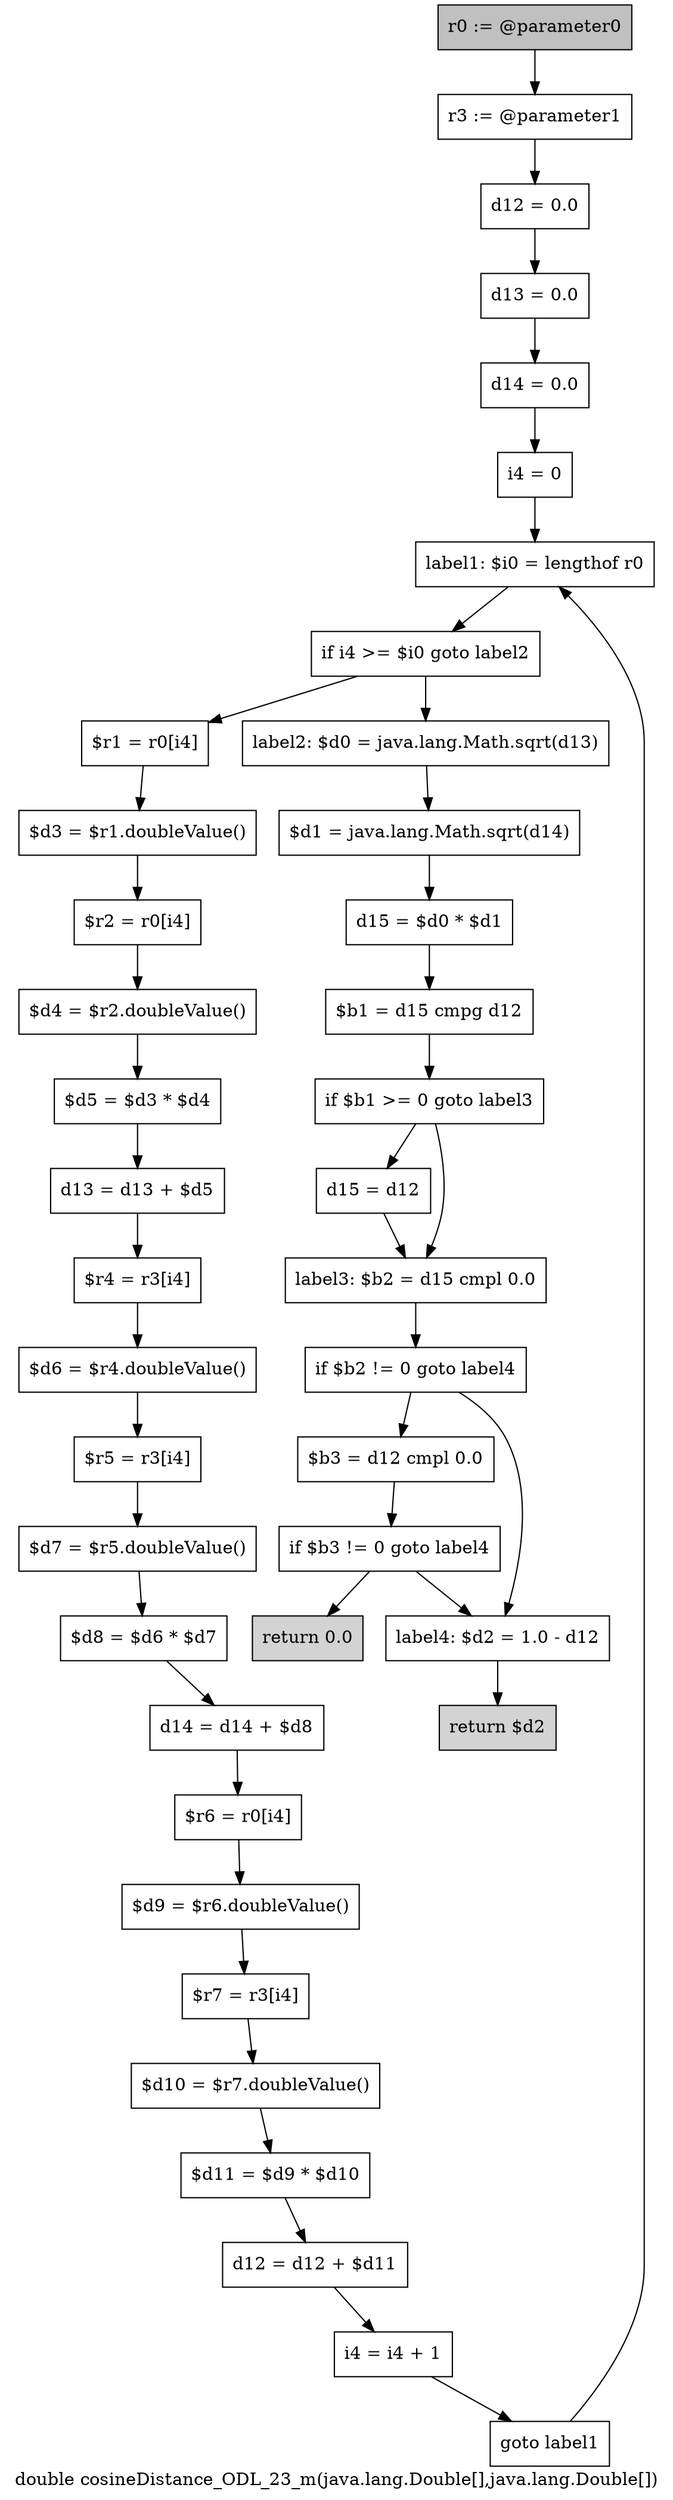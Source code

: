 digraph "double cosineDistance_ODL_23_m(java.lang.Double[],java.lang.Double[])" {
    label="double cosineDistance_ODL_23_m(java.lang.Double[],java.lang.Double[])";
    node [shape=box];
    "0" [style=filled,fillcolor=gray,label="r0 := @parameter0",];
    "1" [label="r3 := @parameter1",];
    "0"->"1";
    "2" [label="d12 = 0.0",];
    "1"->"2";
    "3" [label="d13 = 0.0",];
    "2"->"3";
    "4" [label="d14 = 0.0",];
    "3"->"4";
    "5" [label="i4 = 0",];
    "4"->"5";
    "6" [label="label1: $i0 = lengthof r0",];
    "5"->"6";
    "7" [label="if i4 >= $i0 goto label2",];
    "6"->"7";
    "8" [label="$r1 = r0[i4]",];
    "7"->"8";
    "28" [label="label2: $d0 = java.lang.Math.sqrt(d13)",];
    "7"->"28";
    "9" [label="$d3 = $r1.doubleValue()",];
    "8"->"9";
    "10" [label="$r2 = r0[i4]",];
    "9"->"10";
    "11" [label="$d4 = $r2.doubleValue()",];
    "10"->"11";
    "12" [label="$d5 = $d3 * $d4",];
    "11"->"12";
    "13" [label="d13 = d13 + $d5",];
    "12"->"13";
    "14" [label="$r4 = r3[i4]",];
    "13"->"14";
    "15" [label="$d6 = $r4.doubleValue()",];
    "14"->"15";
    "16" [label="$r5 = r3[i4]",];
    "15"->"16";
    "17" [label="$d7 = $r5.doubleValue()",];
    "16"->"17";
    "18" [label="$d8 = $d6 * $d7",];
    "17"->"18";
    "19" [label="d14 = d14 + $d8",];
    "18"->"19";
    "20" [label="$r6 = r0[i4]",];
    "19"->"20";
    "21" [label="$d9 = $r6.doubleValue()",];
    "20"->"21";
    "22" [label="$r7 = r3[i4]",];
    "21"->"22";
    "23" [label="$d10 = $r7.doubleValue()",];
    "22"->"23";
    "24" [label="$d11 = $d9 * $d10",];
    "23"->"24";
    "25" [label="d12 = d12 + $d11",];
    "24"->"25";
    "26" [label="i4 = i4 + 1",];
    "25"->"26";
    "27" [label="goto label1",];
    "26"->"27";
    "27"->"6";
    "29" [label="$d1 = java.lang.Math.sqrt(d14)",];
    "28"->"29";
    "30" [label="d15 = $d0 * $d1",];
    "29"->"30";
    "31" [label="$b1 = d15 cmpg d12",];
    "30"->"31";
    "32" [label="if $b1 >= 0 goto label3",];
    "31"->"32";
    "33" [label="d15 = d12",];
    "32"->"33";
    "34" [label="label3: $b2 = d15 cmpl 0.0",];
    "32"->"34";
    "33"->"34";
    "35" [label="if $b2 != 0 goto label4",];
    "34"->"35";
    "36" [label="$b3 = d12 cmpl 0.0",];
    "35"->"36";
    "39" [label="label4: $d2 = 1.0 - d12",];
    "35"->"39";
    "37" [label="if $b3 != 0 goto label4",];
    "36"->"37";
    "38" [style=filled,fillcolor=lightgray,label="return 0.0",];
    "37"->"38";
    "37"->"39";
    "40" [style=filled,fillcolor=lightgray,label="return $d2",];
    "39"->"40";
}
